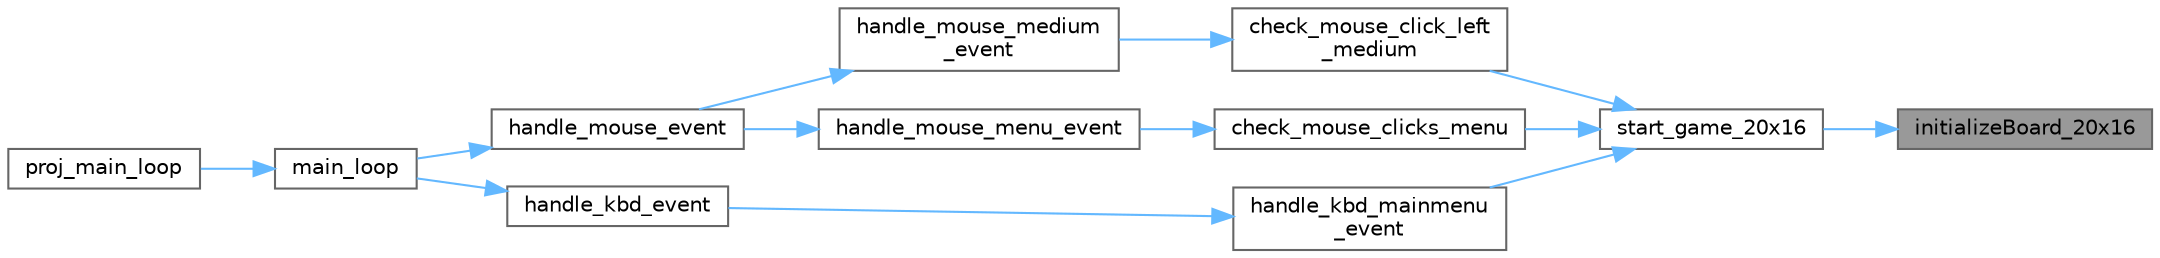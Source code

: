 digraph "initializeBoard_20x16"
{
 // LATEX_PDF_SIZE
  bgcolor="transparent";
  edge [fontname=Helvetica,fontsize=10,labelfontname=Helvetica,labelfontsize=10];
  node [fontname=Helvetica,fontsize=10,shape=box,height=0.2,width=0.4];
  rankdir="RL";
  Node1 [label="initializeBoard_20x16",height=0.2,width=0.4,color="gray40", fillcolor="grey60", style="filled", fontcolor="black",tooltip="This function is used to initialize a 20x16 board with default values."];
  Node1 -> Node2 [dir="back",color="steelblue1",style="solid"];
  Node2 [label="start_game_20x16",height=0.2,width=0.4,color="grey40", fillcolor="white", style="filled",URL="$game__state_8c.html#ade11f77cf98a5c65c075cec3349926c9",tooltip="This function starts a game on a 20x16 board."];
  Node2 -> Node3 [dir="back",color="steelblue1",style="solid"];
  Node3 [label="check_mouse_click_left\l_medium",height=0.2,width=0.4,color="grey40", fillcolor="white", style="filled",URL="$game__state_8c.html#a687ba83630e1bf3e38216dd348c667c4",tooltip="This function checks for a left mouse click in the medium mode."];
  Node3 -> Node4 [dir="back",color="steelblue1",style="solid"];
  Node4 [label="handle_mouse_medium\l_event",height=0.2,width=0.4,color="grey40", fillcolor="white", style="filled",URL="$mouse__event__handler_8c.html#a8ea88ecba779635e9f2118f8e29436b0",tooltip="This function handles the mouse event that occurs in the medium game mode."];
  Node4 -> Node5 [dir="back",color="steelblue1",style="solid"];
  Node5 [label="handle_mouse_event",height=0.2,width=0.4,color="grey40", fillcolor="white", style="filled",URL="$mouse__event__handler_8c.html#a2b4320aed33d44e042e51170d7ab66f3",tooltip="This function handles mouse events based on the current program state."];
  Node5 -> Node6 [dir="back",color="steelblue1",style="solid"];
  Node6 [label="main_loop",height=0.2,width=0.4,color="grey40", fillcolor="white", style="filled",URL="$int__manager_8c.html#a24285aea4a27f96c321b2628788e9a57",tooltip="Main loop of the system. This function enters the main loop of the system and continuously waits for ..."];
  Node6 -> Node7 [dir="back",color="steelblue1",style="solid"];
  Node7 [label="proj_main_loop",height=0.2,width=0.4,color="grey40", fillcolor="white", style="filled",URL="$main_8c.html#a2a16f651eccbd248e1ad3b3b924b143b",tooltip=" "];
  Node2 -> Node8 [dir="back",color="steelblue1",style="solid"];
  Node8 [label="check_mouse_clicks_menu",height=0.2,width=0.4,color="grey40", fillcolor="white", style="filled",URL="$game__state_8c.html#a22e3ee8916b6fb932cdd0cfa56804655",tooltip="This function checks the mouse clicks within the menu screen and updates the game state accordingly."];
  Node8 -> Node9 [dir="back",color="steelblue1",style="solid"];
  Node9 [label="handle_mouse_menu_event",height=0.2,width=0.4,color="grey40", fillcolor="white", style="filled",URL="$mouse__event__handler_8c.html#a0947840da77c1d2b1280d5ada3ed4293",tooltip="This function handles mouse events specifically in the \"MAIN_MENU\" state."];
  Node9 -> Node5 [dir="back",color="steelblue1",style="solid"];
  Node2 -> Node10 [dir="back",color="steelblue1",style="solid"];
  Node10 [label="handle_kbd_mainmenu\l_event",height=0.2,width=0.4,color="grey40", fillcolor="white", style="filled",URL="$kbc__event__handler_8c.html#a5f0d2b60b707a74cc3db0fe3a7441fb8",tooltip="This function handles keyboard events specific to the main menu state."];
  Node10 -> Node11 [dir="back",color="steelblue1",style="solid"];
  Node11 [label="handle_kbd_event",height=0.2,width=0.4,color="grey40", fillcolor="white", style="filled",URL="$kbc__event__handler_8c.html#a8f953f3d6c73d1b602907e7e4a2426e8",tooltip="This function handles keyboard events by dispatching them to the appropriate event handler based on t..."];
  Node11 -> Node6 [dir="back",color="steelblue1",style="solid"];
}
